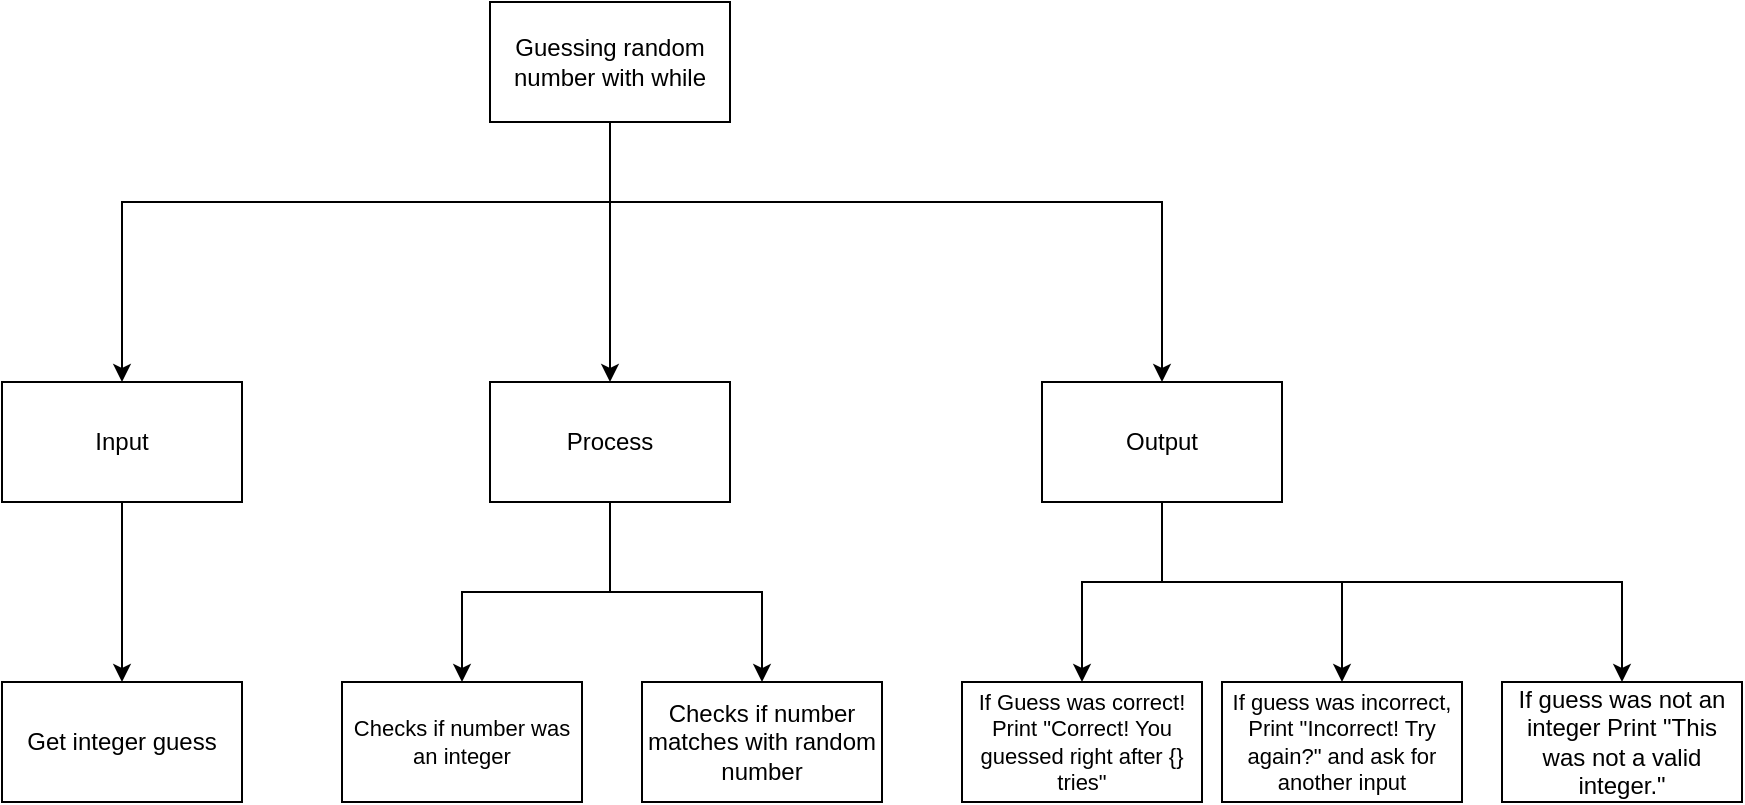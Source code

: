 <mxfile>
    <diagram id="pLT_od_KXsjE_QDWdCDo" name="Page-1">
        <mxGraphModel dx="690" dy="503" grid="1" gridSize="10" guides="1" tooltips="1" connect="1" arrows="1" fold="1" page="1" pageScale="1" pageWidth="827" pageHeight="1169" math="0" shadow="0">
            <root>
                <mxCell id="0"/>
                <mxCell id="1" parent="0"/>
                <mxCell id="3" style="edgeStyle=orthogonalEdgeStyle;html=1;entryX=0.5;entryY=0;entryDx=0;entryDy=0;rounded=0;" parent="1" source="6" target="9" edge="1">
                    <mxGeometry relative="1" as="geometry">
                        <Array as="points">
                            <mxPoint x="444" y="140"/>
                            <mxPoint x="200" y="140"/>
                        </Array>
                    </mxGeometry>
                </mxCell>
                <mxCell id="4" style="edgeStyle=orthogonalEdgeStyle;html=1;entryX=0.5;entryY=0;entryDx=0;entryDy=0;rounded=0;" parent="1" source="6" target="15" edge="1">
                    <mxGeometry relative="1" as="geometry">
                        <Array as="points">
                            <mxPoint x="444" y="140"/>
                            <mxPoint x="720" y="140"/>
                        </Array>
                    </mxGeometry>
                </mxCell>
                <mxCell id="5" style="edgeStyle=orthogonalEdgeStyle;shape=connector;rounded=0;html=1;entryX=0.5;entryY=0;entryDx=0;entryDy=0;labelBackgroundColor=default;fontFamily=Helvetica;fontSize=11;fontColor=default;endArrow=classic;strokeColor=default;" parent="1" source="6" target="12" edge="1">
                    <mxGeometry relative="1" as="geometry"/>
                </mxCell>
                <mxCell id="6" value="Guessing random number with while" style="rounded=0;whiteSpace=wrap;html=1;" parent="1" vertex="1">
                    <mxGeometry x="384" y="40" width="120" height="60" as="geometry"/>
                </mxCell>
                <mxCell id="7" style="edgeStyle=orthogonalEdgeStyle;rounded=0;html=1;entryX=0.5;entryY=0;entryDx=0;entryDy=0;elbow=vertical;" parent="1" source="9" target="16" edge="1">
                    <mxGeometry relative="1" as="geometry"/>
                </mxCell>
                <mxCell id="9" value="Input" style="rounded=0;whiteSpace=wrap;html=1;" parent="1" vertex="1">
                    <mxGeometry x="140" y="230" width="120" height="60" as="geometry"/>
                </mxCell>
                <mxCell id="24" style="edgeStyle=orthogonalEdgeStyle;rounded=0;html=1;" parent="1" source="12" target="22" edge="1">
                    <mxGeometry relative="1" as="geometry"/>
                </mxCell>
                <mxCell id="26" style="edgeStyle=orthogonalEdgeStyle;html=1;entryX=0.5;entryY=0;entryDx=0;entryDy=0;rounded=0;" edge="1" parent="1" source="12" target="18">
                    <mxGeometry relative="1" as="geometry"/>
                </mxCell>
                <mxCell id="12" value="Process" style="rounded=0;whiteSpace=wrap;html=1;" parent="1" vertex="1">
                    <mxGeometry x="384" y="230" width="120" height="60" as="geometry"/>
                </mxCell>
                <mxCell id="14" style="edgeStyle=orthogonalEdgeStyle;shape=connector;rounded=0;html=1;entryX=0.5;entryY=0;entryDx=0;entryDy=0;labelBackgroundColor=default;fontFamily=Helvetica;fontSize=11;fontColor=default;endArrow=classic;strokeColor=default;" parent="1" source="15" target="21" edge="1">
                    <mxGeometry relative="1" as="geometry">
                        <Array as="points">
                            <mxPoint x="720" y="330"/>
                            <mxPoint x="810" y="330"/>
                        </Array>
                    </mxGeometry>
                </mxCell>
                <mxCell id="28" style="edgeStyle=orthogonalEdgeStyle;rounded=0;html=1;entryX=0.5;entryY=0;entryDx=0;entryDy=0;" edge="1" parent="1" source="15" target="27">
                    <mxGeometry relative="1" as="geometry">
                        <Array as="points">
                            <mxPoint x="720" y="330"/>
                            <mxPoint x="680" y="330"/>
                        </Array>
                    </mxGeometry>
                </mxCell>
                <mxCell id="30" style="edgeStyle=orthogonalEdgeStyle;rounded=0;html=1;entryX=0.5;entryY=0;entryDx=0;entryDy=0;" edge="1" parent="1" source="15" target="29">
                    <mxGeometry relative="1" as="geometry">
                        <Array as="points">
                            <mxPoint x="720" y="330"/>
                            <mxPoint x="950" y="330"/>
                        </Array>
                    </mxGeometry>
                </mxCell>
                <mxCell id="15" value="Output" style="rounded=0;whiteSpace=wrap;html=1;" parent="1" vertex="1">
                    <mxGeometry x="660" y="230" width="120" height="60" as="geometry"/>
                </mxCell>
                <mxCell id="16" value="Get integer guess" style="rounded=0;whiteSpace=wrap;html=1;" parent="1" vertex="1">
                    <mxGeometry x="140" y="380" width="120" height="60" as="geometry"/>
                </mxCell>
                <mxCell id="18" value="Checks if number was an integer" style="rounded=0;whiteSpace=wrap;html=1;fontFamily=Helvetica;fontSize=11;fontColor=default;" parent="1" vertex="1">
                    <mxGeometry x="310" y="380" width="120" height="60" as="geometry"/>
                </mxCell>
                <mxCell id="21" value="If guess was incorrect, Print &quot;Incorrect! Try again?&quot; and ask for another input" style="rounded=0;whiteSpace=wrap;html=1;fontFamily=Helvetica;fontSize=11;fontColor=default;" parent="1" vertex="1">
                    <mxGeometry x="750" y="380" width="120" height="60" as="geometry"/>
                </mxCell>
                <mxCell id="22" value="Checks if number matches with random number" style="rounded=0;whiteSpace=wrap;html=1;" parent="1" vertex="1">
                    <mxGeometry x="460" y="380" width="120" height="60" as="geometry"/>
                </mxCell>
                <mxCell id="27" value="If Guess was correct! Print &quot;Correct! You guessed right after {} tries&quot;" style="rounded=0;whiteSpace=wrap;html=1;fontFamily=Helvetica;fontSize=11;fontColor=default;" vertex="1" parent="1">
                    <mxGeometry x="620" y="380" width="120" height="60" as="geometry"/>
                </mxCell>
                <mxCell id="29" value="If guess was not an integer Print &quot;This was not a valid integer.&quot;" style="rounded=0;whiteSpace=wrap;html=1;" vertex="1" parent="1">
                    <mxGeometry x="890" y="380" width="120" height="60" as="geometry"/>
                </mxCell>
            </root>
        </mxGraphModel>
    </diagram>
</mxfile>